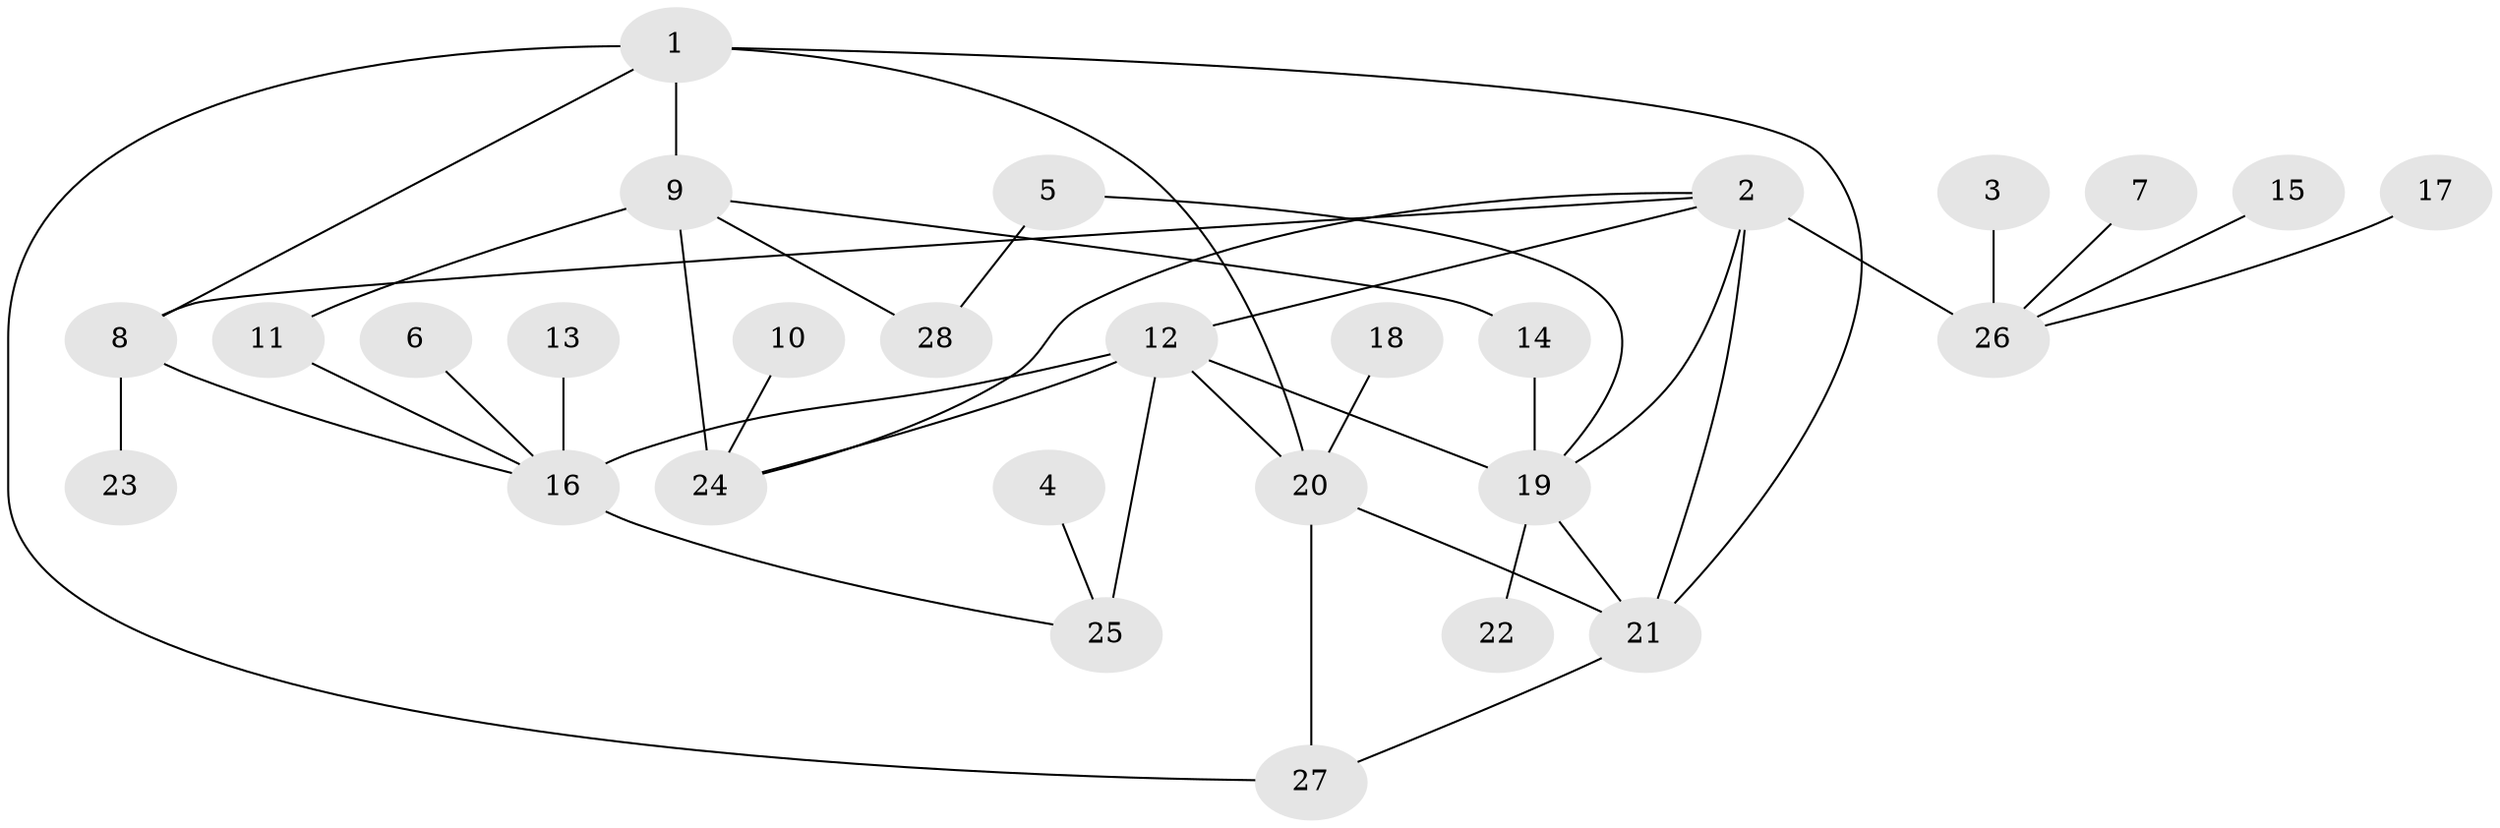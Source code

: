 // original degree distribution, {11: 0.010752688172043012, 8: 0.021505376344086023, 3: 0.03225806451612903, 4: 0.010752688172043012, 9: 0.021505376344086023, 5: 0.03225806451612903, 7: 0.03225806451612903, 6: 0.08602150537634409, 12: 0.010752688172043012, 1: 0.5591397849462365, 2: 0.1827956989247312}
// Generated by graph-tools (version 1.1) at 2025/37/03/04/25 23:37:36]
// undirected, 28 vertices, 41 edges
graph export_dot {
  node [color=gray90,style=filled];
  1;
  2;
  3;
  4;
  5;
  6;
  7;
  8;
  9;
  10;
  11;
  12;
  13;
  14;
  15;
  16;
  17;
  18;
  19;
  20;
  21;
  22;
  23;
  24;
  25;
  26;
  27;
  28;
  1 -- 8 [weight=1.0];
  1 -- 9 [weight=1.0];
  1 -- 20 [weight=1.0];
  1 -- 21 [weight=1.0];
  1 -- 27 [weight=1.0];
  2 -- 8 [weight=1.0];
  2 -- 12 [weight=2.0];
  2 -- 19 [weight=1.0];
  2 -- 21 [weight=1.0];
  2 -- 24 [weight=1.0];
  2 -- 26 [weight=4.0];
  3 -- 26 [weight=1.0];
  4 -- 25 [weight=1.0];
  5 -- 19 [weight=1.0];
  5 -- 28 [weight=1.0];
  6 -- 16 [weight=1.0];
  7 -- 26 [weight=1.0];
  8 -- 16 [weight=1.0];
  8 -- 23 [weight=1.0];
  9 -- 11 [weight=1.0];
  9 -- 14 [weight=2.0];
  9 -- 24 [weight=4.0];
  9 -- 28 [weight=1.0];
  10 -- 24 [weight=1.0];
  11 -- 16 [weight=1.0];
  12 -- 16 [weight=3.0];
  12 -- 19 [weight=1.0];
  12 -- 20 [weight=1.0];
  12 -- 24 [weight=1.0];
  12 -- 25 [weight=2.0];
  13 -- 16 [weight=1.0];
  14 -- 19 [weight=3.0];
  15 -- 26 [weight=1.0];
  16 -- 25 [weight=1.0];
  17 -- 26 [weight=1.0];
  18 -- 20 [weight=1.0];
  19 -- 21 [weight=1.0];
  19 -- 22 [weight=1.0];
  20 -- 21 [weight=1.0];
  20 -- 27 [weight=1.0];
  21 -- 27 [weight=1.0];
}
